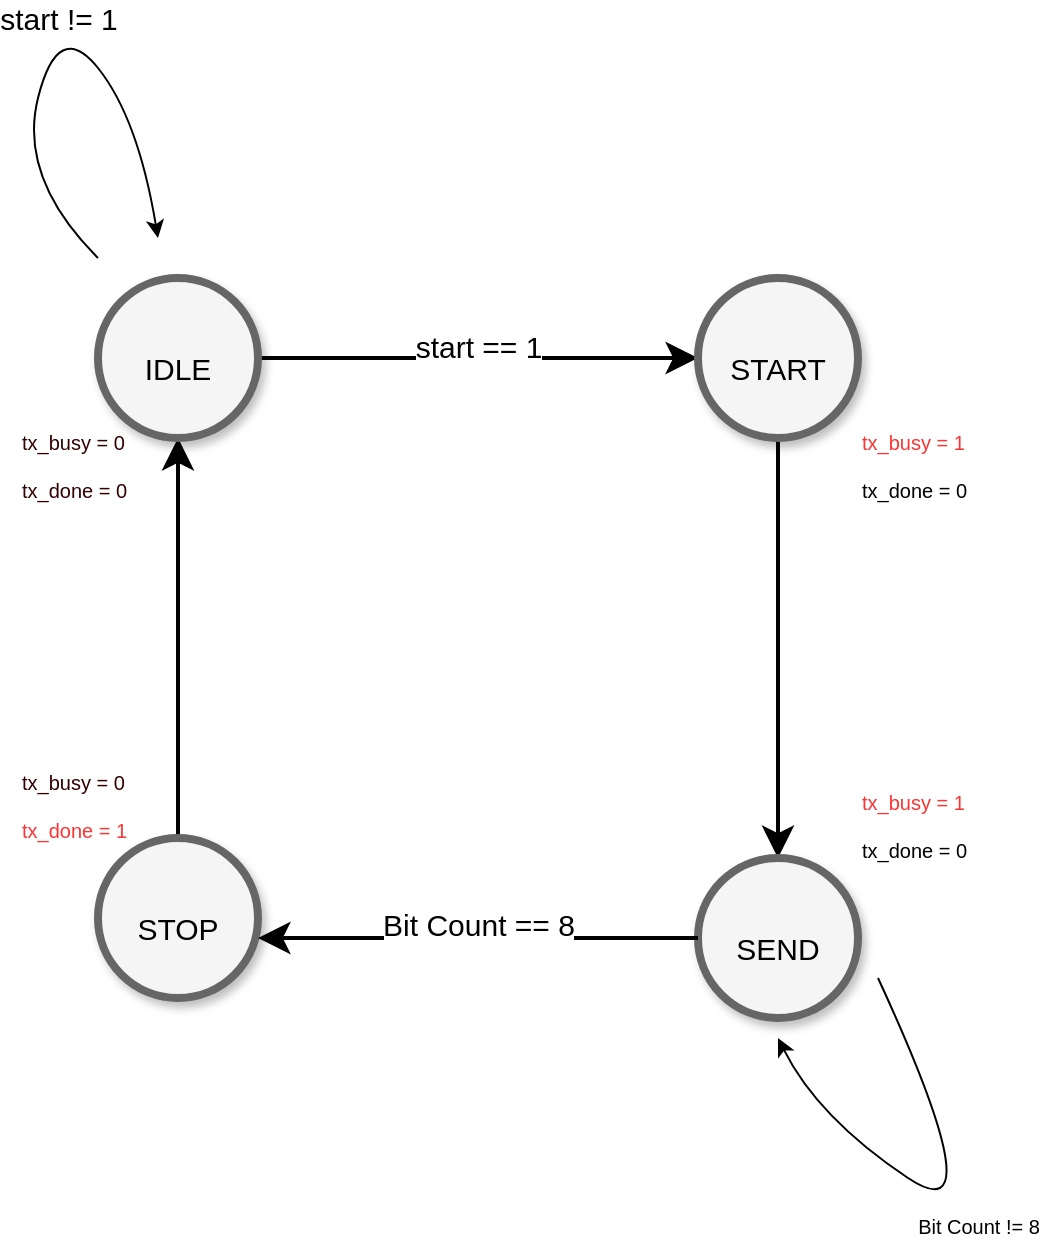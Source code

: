 <mxfile version="25.0.2">
  <diagram name="Page-1" id="ff44883e-f642-bcb2-894b-16b3d25a3f0b">
    <mxGraphModel dx="1419" dy="814" grid="1" gridSize="10" guides="1" tooltips="1" connect="1" arrows="1" fold="1" page="1" pageScale="1.5" pageWidth="1169" pageHeight="826" background="none" math="0" shadow="0">
      <root>
        <mxCell id="0" style=";html=1;" />
        <mxCell id="1" style=";html=1;" parent="0" />
        <mxCell id="f0bcc99304e6f5a-9" style="edgeStyle=none;curved=1;html=1;startSize=10;endArrow=classic;endFill=1;endSize=10;strokeColor=#000000;strokeWidth=2;fontSize=12;startArrow=none;startFill=0;" parent="1" source="f0bcc99304e6f5a-1" target="f0bcc99304e6f5a-2" edge="1">
          <mxGeometry relative="1" as="geometry" />
        </mxCell>
        <mxCell id="f0bcc99304e6f5a-16" style="edgeStyle=none;curved=1;html=1;startSize=10;endFill=0;endSize=10;strokeWidth=2;fontSize=12;startArrow=classic;startFill=1;endArrow=none;" parent="1" source="f0bcc99304e6f5a-1" target="f0bcc99304e6f5a-3" edge="1">
          <mxGeometry relative="1" as="geometry" />
        </mxCell>
        <mxCell id="LO3ANpVfu0pdOE0isBPA-7" value="&lt;span style=&quot;font-size: 10px;&quot;&gt;Bit Count != 8&lt;/span&gt;" style="text;html=1;resizable=0;points=[];align=center;verticalAlign=middle;labelBackgroundColor=#ffffff;fontSize=20;" parent="f0bcc99304e6f5a-16" vertex="1" connectable="0">
          <mxGeometry x="-0.074" y="-2" relative="1" as="geometry">
            <mxPoint x="402" y="297" as="offset" />
          </mxGeometry>
        </mxCell>
        <mxCell id="B_AkV5uZn5oPUL1cdCNz-8" value="&lt;span style=&quot;font-size: 10px;&quot;&gt;&lt;font color=&quot;#ff3333&quot;&gt;tx_busy = 1&lt;/font&gt;&lt;/span&gt;&lt;div&gt;&lt;span style=&quot;font-size: 10px;&quot;&gt;tx_done = 0&lt;/span&gt;&lt;/div&gt;" style="text;html=1;resizable=0;points=[];align=left;verticalAlign=middle;labelBackgroundColor=#ffffff;fontSize=20;" vertex="1" connectable="0" parent="f0bcc99304e6f5a-16">
          <mxGeometry x="-0.074" y="-2" relative="1" as="geometry">
            <mxPoint x="342" y="-83" as="offset" />
          </mxGeometry>
        </mxCell>
        <mxCell id="B_AkV5uZn5oPUL1cdCNz-9" value="&lt;span style=&quot;font-size: 10px;&quot;&gt;&lt;font color=&quot;#ff3333&quot;&gt;tx_busy = 1&lt;/font&gt;&lt;/span&gt;&lt;div&gt;&lt;span style=&quot;font-size: 10px;&quot;&gt;tx_done = 0&lt;/span&gt;&lt;/div&gt;" style="text;html=1;resizable=0;points=[];align=left;verticalAlign=middle;labelBackgroundColor=#ffffff;fontSize=20;" vertex="1" connectable="0" parent="f0bcc99304e6f5a-16">
          <mxGeometry x="-0.074" y="-2" relative="1" as="geometry">
            <mxPoint x="342" y="97" as="offset" />
          </mxGeometry>
        </mxCell>
        <mxCell id="B_AkV5uZn5oPUL1cdCNz-10" value="&lt;span style=&quot;font-size: 10px;&quot;&gt;&lt;font color=&quot;#330000&quot;&gt;tx_busy = 0&lt;/font&gt;&lt;/span&gt;&lt;div&gt;&lt;span style=&quot;font-size: 10px;&quot;&gt;&lt;font color=&quot;#ff3333&quot;&gt;tx_done = 1&lt;/font&gt;&lt;/span&gt;&lt;/div&gt;" style="text;html=1;resizable=0;points=[];align=left;verticalAlign=middle;labelBackgroundColor=#ffffff;fontSize=20;" vertex="1" connectable="0" parent="f0bcc99304e6f5a-16">
          <mxGeometry x="-0.074" y="-2" relative="1" as="geometry">
            <mxPoint x="-78" y="87" as="offset" />
          </mxGeometry>
        </mxCell>
        <mxCell id="B_AkV5uZn5oPUL1cdCNz-11" value="&lt;span style=&quot;font-size: 10px;&quot;&gt;&lt;font color=&quot;#330000&quot;&gt;tx_busy = 0&lt;/font&gt;&lt;/span&gt;&lt;div&gt;&lt;span style=&quot;font-size: 10px;&quot;&gt;&lt;font color=&quot;#330000&quot;&gt;tx_done = 0&lt;/font&gt;&lt;/span&gt;&lt;/div&gt;" style="text;html=1;resizable=0;points=[];align=left;verticalAlign=middle;labelBackgroundColor=#ffffff;fontSize=20;" vertex="1" connectable="0" parent="f0bcc99304e6f5a-16">
          <mxGeometry x="-0.074" y="-2" relative="1" as="geometry">
            <mxPoint x="-78" y="-83" as="offset" />
          </mxGeometry>
        </mxCell>
        <mxCell id="f0bcc99304e6f5a-1" value="&lt;span style=&quot;font-size: 15px;&quot;&gt;IDLE&lt;/span&gt;" style="ellipse;whiteSpace=wrap;html=1;rounded=0;shadow=1;strokeColor=#666666;strokeWidth=4;fontSize=30;align=center;fillColor=#f5f5f5;" parent="1" vertex="1">
          <mxGeometry x="640" y="500" width="80" height="80" as="geometry" />
        </mxCell>
        <mxCell id="f0bcc99304e6f5a-10" style="edgeStyle=none;curved=1;html=1;startSize=10;endFill=1;endSize=10;strokeWidth=2;fontSize=12;startArrow=none;startFill=0;" parent="1" source="f0bcc99304e6f5a-2" target="f0bcc99304e6f5a-6" edge="1">
          <mxGeometry relative="1" as="geometry" />
        </mxCell>
        <mxCell id="f0bcc99304e6f5a-2" value="&lt;span style=&quot;font-size: 15px;&quot;&gt;START&lt;/span&gt;" style="ellipse;whiteSpace=wrap;html=1;rounded=0;shadow=1;strokeColor=#666666;strokeWidth=4;fontSize=30;align=center;fillColor=#f5f5f5;" parent="1" vertex="1">
          <mxGeometry x="940" y="500" width="80" height="80" as="geometry" />
        </mxCell>
        <mxCell id="f0bcc99304e6f5a-3" value="&lt;span style=&quot;font-size: 15px;&quot;&gt;STOP&lt;/span&gt;" style="ellipse;whiteSpace=wrap;html=1;rounded=0;shadow=1;strokeColor=#666666;strokeWidth=4;fontSize=30;align=center;fillColor=#f5f5f5;" parent="1" vertex="1">
          <mxGeometry x="640" y="780" width="80" height="80" as="geometry" />
        </mxCell>
        <mxCell id="f0bcc99304e6f5a-6" value="&lt;font style=&quot;font-size: 15px;&quot;&gt;SEND&lt;/font&gt;" style="ellipse;whiteSpace=wrap;html=1;rounded=0;shadow=1;strokeColor=#666666;strokeWidth=4;fontSize=30;align=center;fillColor=#f5f5f5;direction=south;" parent="1" vertex="1">
          <mxGeometry x="940" y="790" width="80" height="80" as="geometry" />
        </mxCell>
        <mxCell id="LO3ANpVfu0pdOE0isBPA-6" value="" style="curved=1;endArrow=classic;html=1;rounded=0;" parent="1" edge="1">
          <mxGeometry width="50" height="50" relative="1" as="geometry">
            <mxPoint x="1030" y="850" as="sourcePoint" />
            <mxPoint x="980" y="880" as="targetPoint" />
            <Array as="points">
              <mxPoint x="1090" y="980" />
              <mxPoint x="1000" y="920" />
            </Array>
          </mxGeometry>
        </mxCell>
        <mxCell id="B_AkV5uZn5oPUL1cdCNz-1" style="edgeStyle=none;curved=1;html=1;startSize=10;endArrow=classic;endFill=1;endSize=10;strokeColor=#000000;strokeWidth=2;fontSize=12;startArrow=none;startFill=0;" edge="1" parent="1">
          <mxGeometry relative="1" as="geometry">
            <mxPoint x="940" y="830" as="sourcePoint" />
            <mxPoint x="720" y="830" as="targetPoint" />
          </mxGeometry>
        </mxCell>
        <mxCell id="B_AkV5uZn5oPUL1cdCNz-4" value="&lt;font style=&quot;font-size: 15px;&quot;&gt;start == 1&lt;/font&gt;" style="edgeLabel;html=1;align=center;verticalAlign=middle;resizable=0;points=[];" vertex="1" connectable="0" parent="1">
          <mxGeometry x="830" y="534" as="geometry" />
        </mxCell>
        <mxCell id="B_AkV5uZn5oPUL1cdCNz-7" value="&lt;span style=&quot;font-size: 15px;&quot;&gt;Bit Count == 8&lt;/span&gt;" style="edgeLabel;html=1;align=center;verticalAlign=middle;resizable=0;points=[];" vertex="1" connectable="0" parent="1">
          <mxGeometry x="830" y="823" as="geometry" />
        </mxCell>
        <mxCell id="B_AkV5uZn5oPUL1cdCNz-14" value="" style="curved=1;endArrow=classic;html=1;rounded=0;" edge="1" parent="1">
          <mxGeometry width="50" height="50" relative="1" as="geometry">
            <mxPoint x="640" y="490" as="sourcePoint" />
            <mxPoint x="670" y="480" as="targetPoint" />
            <Array as="points">
              <mxPoint x="600" y="450" />
              <mxPoint x="620" y="370" />
              <mxPoint x="660" y="420" />
            </Array>
          </mxGeometry>
        </mxCell>
        <mxCell id="B_AkV5uZn5oPUL1cdCNz-15" value="&lt;font style=&quot;font-size: 15px;&quot;&gt;start != 1&lt;/font&gt;" style="edgeLabel;html=1;align=center;verticalAlign=middle;resizable=0;points=[];" vertex="1" connectable="0" parent="1">
          <mxGeometry x="620" y="370" as="geometry" />
        </mxCell>
      </root>
    </mxGraphModel>
  </diagram>
</mxfile>
